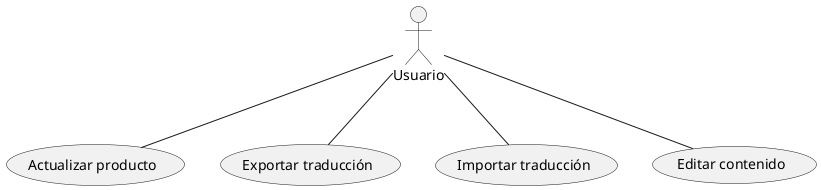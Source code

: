 @startuml
:Usuario: as U1
(Actualizar producto) as PU
(Exportar traducción) as PE
(Importar traducción) as PI
(Editar contenido) as CE
U1 -- PU
U1 -- PE
U1 -- PI
U1 -- CE
@enduml
